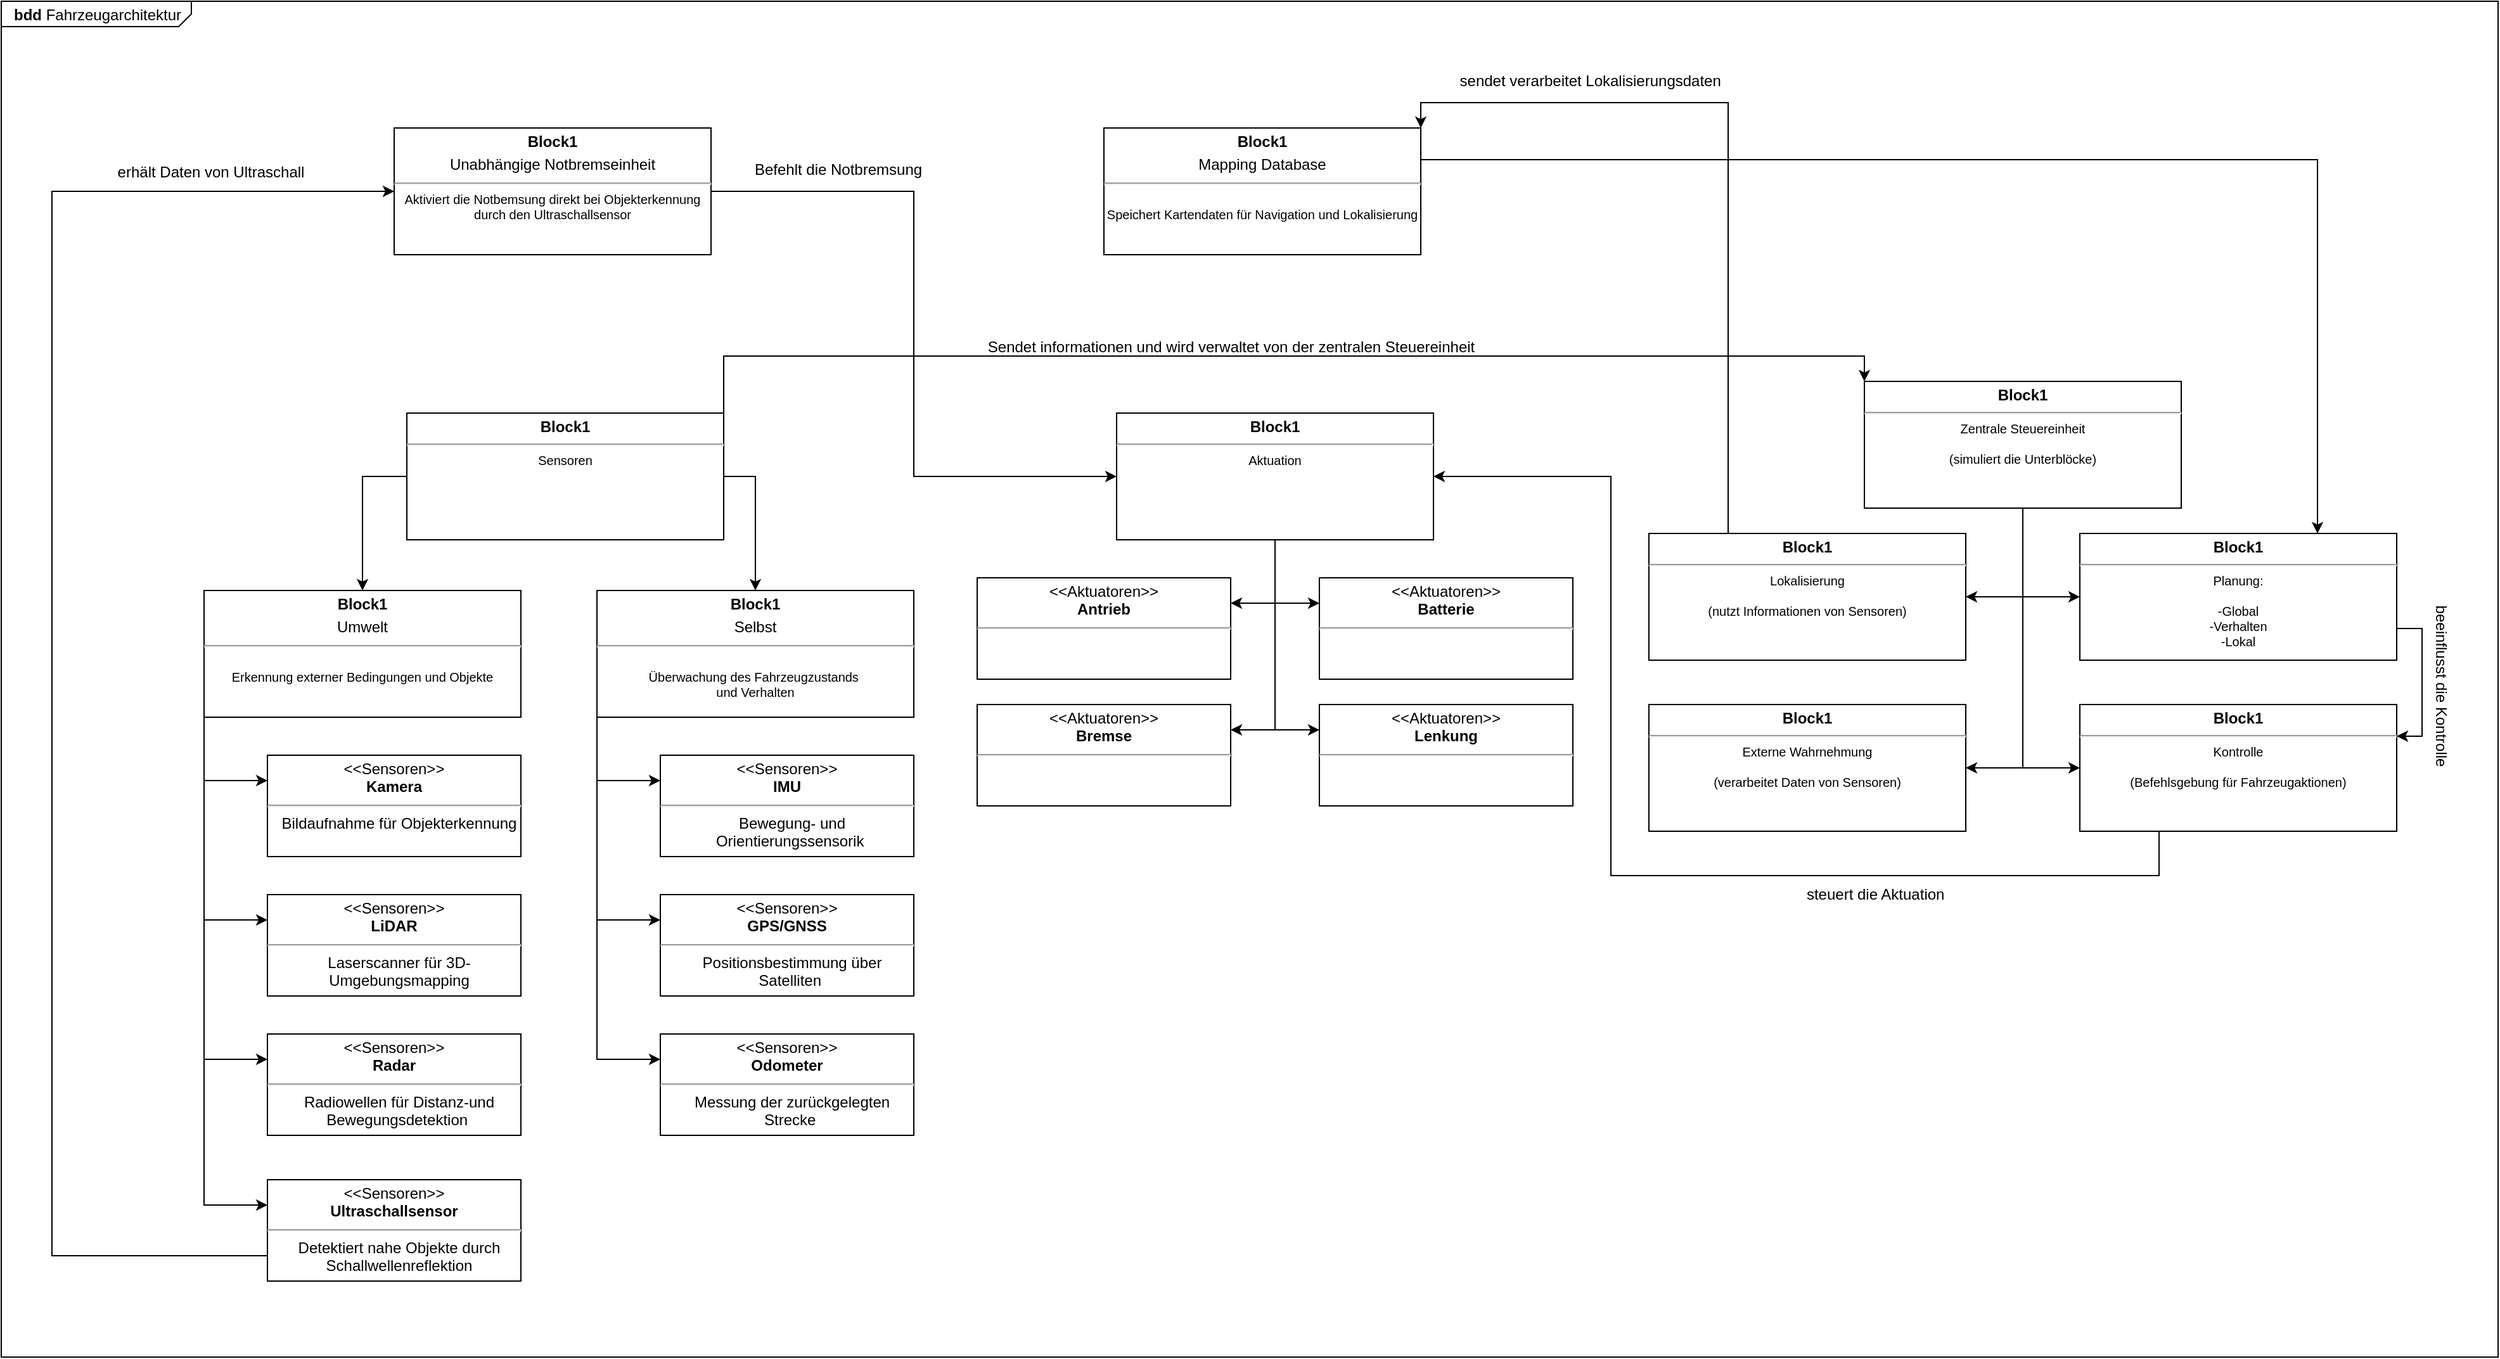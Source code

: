 <mxfile version="22.0.2" type="device">
  <diagram name="Seite-1" id="SFNpNc_GPeSLoSLg5a1m">
    <mxGraphModel dx="3379" dy="2381" grid="1" gridSize="10" guides="1" tooltips="1" connect="1" arrows="1" fold="1" page="1" pageScale="1" pageWidth="827" pageHeight="1169" math="0" shadow="0">
      <root>
        <mxCell id="0" />
        <mxCell id="1" parent="0" />
        <mxCell id="8gJjzuQxZDsccatCpBbz-8" value="&lt;p style=&quot;margin:0px;margin-top:4px;margin-left:10px;text-align:left;&quot;&gt;&lt;b&gt;bdd&lt;/b&gt;&amp;nbsp;Fahrzeugarchitektur&lt;/p&gt;" style="html=1;shape=mxgraph.sysml.package;labelX=150.2;align=left;spacingLeft=10;overflow=fill;recursiveResize=0;" vertex="1" parent="1">
          <mxGeometry x="-110" y="-470" width="1970" height="1070" as="geometry" />
        </mxCell>
        <mxCell id="rY-0M_vdPN1AG2mdfaWG-65" style="edgeStyle=orthogonalEdgeStyle;rounded=0;orthogonalLoop=1;jettySize=auto;html=1;exitX=1;exitY=0.5;exitDx=0;exitDy=0;" parent="1" source="rY-0M_vdPN1AG2mdfaWG-67" target="rY-0M_vdPN1AG2mdfaWG-71" edge="1">
          <mxGeometry relative="1" as="geometry" />
        </mxCell>
        <mxCell id="rY-0M_vdPN1AG2mdfaWG-66" style="edgeStyle=orthogonalEdgeStyle;rounded=0;orthogonalLoop=1;jettySize=auto;html=1;exitX=0;exitY=0.5;exitDx=0;exitDy=0;" parent="1" source="rY-0M_vdPN1AG2mdfaWG-67" target="rY-0M_vdPN1AG2mdfaWG-75" edge="1">
          <mxGeometry relative="1" as="geometry" />
        </mxCell>
        <mxCell id="rY-0M_vdPN1AG2mdfaWG-115" style="edgeStyle=orthogonalEdgeStyle;rounded=0;orthogonalLoop=1;jettySize=auto;html=1;exitX=1;exitY=0;exitDx=0;exitDy=0;entryX=0;entryY=0;entryDx=0;entryDy=0;" parent="1" source="rY-0M_vdPN1AG2mdfaWG-67" target="rY-0M_vdPN1AG2mdfaWG-107" edge="1">
          <mxGeometry relative="1" as="geometry" />
        </mxCell>
        <mxCell id="rY-0M_vdPN1AG2mdfaWG-67" value="&lt;p style=&quot;margin:0px;margin-top:4px;text-align:center;&quot;&gt;&lt;b&gt;Block1&lt;/b&gt;&lt;/p&gt;&lt;hr&gt;&lt;p style=&quot;font-size:10px;margin:0px;text-align:center;&quot;&gt;Sensoren&lt;/p&gt;" style="shape=rect;html=1;overflow=fill;whiteSpace=wrap;" parent="1" vertex="1">
          <mxGeometry x="210" y="-145" width="250" height="100" as="geometry" />
        </mxCell>
        <mxCell id="rY-0M_vdPN1AG2mdfaWG-68" style="edgeStyle=orthogonalEdgeStyle;rounded=0;orthogonalLoop=1;jettySize=auto;html=1;exitX=0;exitY=1;exitDx=0;exitDy=0;entryX=0;entryY=0.25;entryDx=0;entryDy=0;" parent="1" source="rY-0M_vdPN1AG2mdfaWG-71" target="rY-0M_vdPN1AG2mdfaWG-87" edge="1">
          <mxGeometry relative="1" as="geometry" />
        </mxCell>
        <mxCell id="rY-0M_vdPN1AG2mdfaWG-69" style="edgeStyle=orthogonalEdgeStyle;rounded=0;orthogonalLoop=1;jettySize=auto;html=1;exitX=0;exitY=1;exitDx=0;exitDy=0;entryX=0;entryY=0.25;entryDx=0;entryDy=0;" parent="1" source="rY-0M_vdPN1AG2mdfaWG-71" target="rY-0M_vdPN1AG2mdfaWG-88" edge="1">
          <mxGeometry relative="1" as="geometry" />
        </mxCell>
        <mxCell id="rY-0M_vdPN1AG2mdfaWG-70" style="edgeStyle=orthogonalEdgeStyle;rounded=0;orthogonalLoop=1;jettySize=auto;html=1;exitX=0;exitY=1;exitDx=0;exitDy=0;entryX=0;entryY=0.25;entryDx=0;entryDy=0;" parent="1" source="rY-0M_vdPN1AG2mdfaWG-71" target="rY-0M_vdPN1AG2mdfaWG-89" edge="1">
          <mxGeometry relative="1" as="geometry" />
        </mxCell>
        <mxCell id="rY-0M_vdPN1AG2mdfaWG-71" value="&lt;p style=&quot;margin:0px;margin-top:4px;text-align:center;&quot;&gt;&lt;b&gt;Block1&lt;/b&gt;&lt;/p&gt;&lt;p style=&quot;margin:0px;margin-top:4px;text-align:center;&quot;&gt;Selbst&lt;/p&gt;&lt;hr&gt;&lt;p style=&quot;font-size:10px;margin:0px;text-align:center;&quot;&gt;&lt;br&gt;&lt;/p&gt;&lt;p style=&quot;font-size:10px;margin:0px;text-align:center;&quot;&gt;Überwachung des Fahrzeugzustands&amp;nbsp;&lt;/p&gt;&lt;p style=&quot;font-size:10px;margin:0px;text-align:center;&quot;&gt;und Verhalten&lt;/p&gt;&lt;p style=&quot;font-size:10px;margin:0px;text-align:center;&quot;&gt;&lt;br&gt;&lt;/p&gt;" style="shape=rect;html=1;overflow=fill;whiteSpace=wrap;" parent="1" vertex="1">
          <mxGeometry x="360" y="-5" width="250" height="100" as="geometry" />
        </mxCell>
        <mxCell id="rY-0M_vdPN1AG2mdfaWG-72" style="edgeStyle=orthogonalEdgeStyle;rounded=0;orthogonalLoop=1;jettySize=auto;html=1;exitX=0;exitY=1;exitDx=0;exitDy=0;entryX=0;entryY=0.25;entryDx=0;entryDy=0;" parent="1" source="rY-0M_vdPN1AG2mdfaWG-75" target="rY-0M_vdPN1AG2mdfaWG-90" edge="1">
          <mxGeometry relative="1" as="geometry" />
        </mxCell>
        <mxCell id="rY-0M_vdPN1AG2mdfaWG-73" style="edgeStyle=orthogonalEdgeStyle;rounded=0;orthogonalLoop=1;jettySize=auto;html=1;exitX=0;exitY=1;exitDx=0;exitDy=0;entryX=0;entryY=0.25;entryDx=0;entryDy=0;" parent="1" source="rY-0M_vdPN1AG2mdfaWG-75" target="rY-0M_vdPN1AG2mdfaWG-91" edge="1">
          <mxGeometry relative="1" as="geometry" />
        </mxCell>
        <mxCell id="rY-0M_vdPN1AG2mdfaWG-74" style="edgeStyle=orthogonalEdgeStyle;rounded=0;orthogonalLoop=1;jettySize=auto;html=1;exitX=0;exitY=1;exitDx=0;exitDy=0;entryX=0;entryY=0.25;entryDx=0;entryDy=0;" parent="1" source="rY-0M_vdPN1AG2mdfaWG-75" target="rY-0M_vdPN1AG2mdfaWG-92" edge="1">
          <mxGeometry relative="1" as="geometry" />
        </mxCell>
        <mxCell id="8gJjzuQxZDsccatCpBbz-3" style="edgeStyle=orthogonalEdgeStyle;rounded=0;orthogonalLoop=1;jettySize=auto;html=1;exitX=0;exitY=1;exitDx=0;exitDy=0;entryX=0;entryY=0.25;entryDx=0;entryDy=0;" edge="1" parent="1" source="rY-0M_vdPN1AG2mdfaWG-75" target="8gJjzuQxZDsccatCpBbz-2">
          <mxGeometry relative="1" as="geometry" />
        </mxCell>
        <mxCell id="rY-0M_vdPN1AG2mdfaWG-75" value="&lt;p style=&quot;margin:0px;margin-top:4px;text-align:center;&quot;&gt;&lt;b&gt;Block1&lt;/b&gt;&lt;/p&gt;&lt;p style=&quot;margin:0px;margin-top:4px;text-align:center;&quot;&gt;Umwelt&lt;/p&gt;&lt;hr&gt;&lt;p style=&quot;font-size:10px;margin:0px;text-align:center;&quot;&gt;&lt;br&gt;&lt;/p&gt;&lt;p style=&quot;font-size:10px;margin:0px;text-align:center;&quot;&gt;Erkennung externer Bedingungen und Objekte&lt;/p&gt;" style="shape=rect;html=1;overflow=fill;whiteSpace=wrap;" parent="1" vertex="1">
          <mxGeometry x="50" y="-5" width="250" height="100" as="geometry" />
        </mxCell>
        <mxCell id="rY-0M_vdPN1AG2mdfaWG-77" style="edgeStyle=orthogonalEdgeStyle;rounded=0;orthogonalLoop=1;jettySize=auto;html=1;exitX=0.5;exitY=1;exitDx=0;exitDy=0;entryX=0;entryY=0.25;entryDx=0;entryDy=0;" parent="1" source="rY-0M_vdPN1AG2mdfaWG-81" target="rY-0M_vdPN1AG2mdfaWG-96" edge="1">
          <mxGeometry relative="1" as="geometry" />
        </mxCell>
        <mxCell id="rY-0M_vdPN1AG2mdfaWG-78" style="edgeStyle=orthogonalEdgeStyle;rounded=0;orthogonalLoop=1;jettySize=auto;html=1;exitX=0.5;exitY=1;exitDx=0;exitDy=0;entryX=0;entryY=0.25;entryDx=0;entryDy=0;" parent="1" source="rY-0M_vdPN1AG2mdfaWG-81" target="rY-0M_vdPN1AG2mdfaWG-94" edge="1">
          <mxGeometry relative="1" as="geometry" />
        </mxCell>
        <mxCell id="rY-0M_vdPN1AG2mdfaWG-79" style="edgeStyle=orthogonalEdgeStyle;rounded=0;orthogonalLoop=1;jettySize=auto;html=1;exitX=0.5;exitY=1;exitDx=0;exitDy=0;entryX=1;entryY=0.25;entryDx=0;entryDy=0;" parent="1" source="rY-0M_vdPN1AG2mdfaWG-81" target="rY-0M_vdPN1AG2mdfaWG-93" edge="1">
          <mxGeometry relative="1" as="geometry" />
        </mxCell>
        <mxCell id="rY-0M_vdPN1AG2mdfaWG-80" style="edgeStyle=orthogonalEdgeStyle;rounded=0;orthogonalLoop=1;jettySize=auto;html=1;exitX=0.5;exitY=1;exitDx=0;exitDy=0;entryX=1;entryY=0.25;entryDx=0;entryDy=0;" parent="1" source="rY-0M_vdPN1AG2mdfaWG-81" target="rY-0M_vdPN1AG2mdfaWG-95" edge="1">
          <mxGeometry relative="1" as="geometry" />
        </mxCell>
        <mxCell id="rY-0M_vdPN1AG2mdfaWG-81" value="&lt;p style=&quot;margin:0px;margin-top:4px;text-align:center;&quot;&gt;&lt;b&gt;Block1&lt;/b&gt;&lt;/p&gt;&lt;hr&gt;&lt;p style=&quot;font-size:10px;margin:0px;text-align:center;&quot;&gt;Aktuation&lt;/p&gt;" style="shape=rect;html=1;overflow=fill;whiteSpace=wrap;" parent="1" vertex="1">
          <mxGeometry x="770" y="-145" width="250" height="100" as="geometry" />
        </mxCell>
        <mxCell id="rY-0M_vdPN1AG2mdfaWG-119" style="edgeStyle=orthogonalEdgeStyle;rounded=0;orthogonalLoop=1;jettySize=auto;html=1;exitX=1;exitY=0.25;exitDx=0;exitDy=0;entryX=0.75;entryY=0;entryDx=0;entryDy=0;" parent="1" source="rY-0M_vdPN1AG2mdfaWG-86" target="rY-0M_vdPN1AG2mdfaWG-99" edge="1">
          <mxGeometry relative="1" as="geometry" />
        </mxCell>
        <mxCell id="rY-0M_vdPN1AG2mdfaWG-86" value="&lt;p style=&quot;margin:0px;margin-top:4px;text-align:center;&quot;&gt;&lt;b&gt;Block1&lt;/b&gt;&lt;/p&gt;&lt;p style=&quot;margin:0px;margin-top:4px;text-align:center;&quot;&gt;Mapping Database&lt;/p&gt;&lt;hr&gt;&lt;p style=&quot;font-size:10px;margin:0px;text-align:center;&quot;&gt;&lt;br&gt;&lt;/p&gt;&lt;p style=&quot;font-size:10px;margin:0px;text-align:center;&quot;&gt;Speichert Kartendaten für Navigation und Lokalisierung&lt;/p&gt;" style="shape=rect;html=1;overflow=fill;whiteSpace=wrap;" parent="1" vertex="1">
          <mxGeometry x="760" y="-370" width="250" height="100" as="geometry" />
        </mxCell>
        <mxCell id="rY-0M_vdPN1AG2mdfaWG-87" value="&lt;p style=&quot;margin:0px;margin-top:4px;text-align:center;&quot;&gt;&amp;lt;&amp;lt;Sensoren&amp;gt;&amp;gt;&lt;br&gt;&lt;b&gt;IMU&lt;/b&gt;&lt;/p&gt;&lt;hr&gt;&lt;p style=&quot;margin:0px;margin-left:8px;text-align:center;&quot;&gt;Bewegung- und Orientierungssensorik&amp;nbsp;&lt;/p&gt;" style="shape=rect;html=1;overflow=fill;whiteSpace=wrap;align=center;" parent="1" vertex="1">
          <mxGeometry x="410" y="125" width="200" height="80" as="geometry" />
        </mxCell>
        <mxCell id="rY-0M_vdPN1AG2mdfaWG-88" value="&lt;p style=&quot;margin:0px;margin-top:4px;text-align:center;&quot;&gt;&amp;lt;&amp;lt;Sensoren&amp;gt;&amp;gt;&lt;br&gt;&lt;b&gt;GPS/GNSS&lt;/b&gt;&lt;/p&gt;&lt;hr&gt;&lt;p style=&quot;margin:0px;margin-left:8px;text-align:center;&quot;&gt;Positionsbestimmung über Satelliten&amp;nbsp;&lt;/p&gt;" style="shape=rect;html=1;overflow=fill;whiteSpace=wrap;align=center;" parent="1" vertex="1">
          <mxGeometry x="410" y="235" width="200" height="80" as="geometry" />
        </mxCell>
        <mxCell id="rY-0M_vdPN1AG2mdfaWG-89" value="&lt;p style=&quot;margin:0px;margin-top:4px;text-align:center;&quot;&gt;&amp;lt;&amp;lt;Sensoren&amp;gt;&amp;gt;&lt;br&gt;&lt;b&gt;Odometer&lt;/b&gt;&lt;/p&gt;&lt;hr&gt;&lt;p style=&quot;margin:0px;margin-left:8px;text-align:center;&quot;&gt;Messung der zurückgelegten Strecke&amp;nbsp;&lt;/p&gt;" style="shape=rect;html=1;overflow=fill;whiteSpace=wrap;align=center;" parent="1" vertex="1">
          <mxGeometry x="410" y="345" width="200" height="80" as="geometry" />
        </mxCell>
        <mxCell id="rY-0M_vdPN1AG2mdfaWG-90" value="&lt;p style=&quot;margin:0px;margin-top:4px;text-align:center;&quot;&gt;&amp;lt;&amp;lt;Sensoren&amp;gt;&amp;gt;&lt;br&gt;&lt;b&gt;Radar&lt;/b&gt;&lt;/p&gt;&lt;hr&gt;&lt;p style=&quot;margin:0px;margin-left:8px;text-align:center;&quot;&gt;Radiowellen für Distanz-und Bewegungsdetektion&amp;nbsp;&lt;/p&gt;" style="shape=rect;html=1;overflow=fill;whiteSpace=wrap;align=center;" parent="1" vertex="1">
          <mxGeometry x="100" y="345" width="200" height="80" as="geometry" />
        </mxCell>
        <mxCell id="rY-0M_vdPN1AG2mdfaWG-91" value="&lt;p style=&quot;margin:0px;margin-top:4px;text-align:center;&quot;&gt;&amp;lt;&amp;lt;Sensoren&amp;gt;&amp;gt;&lt;br&gt;&lt;b&gt;LiDAR&lt;/b&gt;&lt;/p&gt;&lt;hr&gt;&lt;p style=&quot;margin:0px;margin-left:8px;text-align:center;&quot;&gt;Laserscanner für 3D-Umgebungsmapping&lt;/p&gt;" style="shape=rect;html=1;overflow=fill;whiteSpace=wrap;align=center;" parent="1" vertex="1">
          <mxGeometry x="100" y="235" width="200" height="80" as="geometry" />
        </mxCell>
        <mxCell id="rY-0M_vdPN1AG2mdfaWG-92" value="&lt;p style=&quot;margin:0px;margin-top:4px;text-align:center;&quot;&gt;&amp;lt;&amp;lt;Sensoren&amp;gt;&amp;gt;&lt;br&gt;&lt;b&gt;Kamera&lt;/b&gt;&lt;/p&gt;&lt;hr&gt;&lt;p style=&quot;margin:0px;margin-left:8px;text-align:center;&quot;&gt;Bildaufnahme für Objekterkennung&lt;/p&gt;&lt;p style=&quot;margin:0px;margin-left:8px;text-align:left;&quot;&gt;&lt;br&gt;&lt;/p&gt;" style="shape=rect;html=1;overflow=fill;whiteSpace=wrap;align=center;" parent="1" vertex="1">
          <mxGeometry x="100" y="125" width="200" height="80" as="geometry" />
        </mxCell>
        <mxCell id="rY-0M_vdPN1AG2mdfaWG-93" value="&lt;p style=&quot;margin:0px;margin-top:4px;text-align:center;&quot;&gt;&amp;lt;&amp;lt;Aktuatoren&amp;gt;&amp;gt;&lt;br&gt;&lt;b&gt;Antrieb&lt;/b&gt;&lt;/p&gt;&lt;hr&gt;&lt;p style=&quot;margin:0px;margin-left:8px;text-align:center;&quot;&gt;&lt;br&gt;&lt;/p&gt;" style="shape=rect;html=1;overflow=fill;whiteSpace=wrap;align=center;" parent="1" vertex="1">
          <mxGeometry x="660" y="-15" width="200" height="80" as="geometry" />
        </mxCell>
        <mxCell id="rY-0M_vdPN1AG2mdfaWG-94" value="&lt;p style=&quot;margin:0px;margin-top:4px;text-align:center;&quot;&gt;&amp;lt;&amp;lt;Aktuatoren&amp;gt;&amp;gt;&lt;br&gt;&lt;b&gt;Batterie&lt;/b&gt;&lt;/p&gt;&lt;hr&gt;&lt;p style=&quot;margin:0px;margin-left:8px;text-align:center;&quot;&gt;&lt;br&gt;&lt;/p&gt;" style="shape=rect;html=1;overflow=fill;whiteSpace=wrap;align=center;" parent="1" vertex="1">
          <mxGeometry x="930" y="-15" width="200" height="80" as="geometry" />
        </mxCell>
        <mxCell id="rY-0M_vdPN1AG2mdfaWG-95" value="&lt;p style=&quot;margin:0px;margin-top:4px;text-align:center;&quot;&gt;&amp;lt;&amp;lt;Aktuatoren&amp;gt;&amp;gt;&lt;br&gt;&lt;b&gt;Bremse&lt;/b&gt;&lt;/p&gt;&lt;hr&gt;&lt;p style=&quot;margin:0px;margin-left:8px;text-align:center;&quot;&gt;&lt;br&gt;&lt;/p&gt;" style="shape=rect;html=1;overflow=fill;whiteSpace=wrap;align=center;" parent="1" vertex="1">
          <mxGeometry x="660" y="85" width="200" height="80" as="geometry" />
        </mxCell>
        <mxCell id="rY-0M_vdPN1AG2mdfaWG-96" value="&lt;p style=&quot;margin:0px;margin-top:4px;text-align:center;&quot;&gt;&amp;lt;&amp;lt;Aktuatoren&amp;gt;&amp;gt;&lt;br&gt;&lt;b&gt;Lenkung&lt;/b&gt;&lt;/p&gt;&lt;hr&gt;&lt;p style=&quot;margin:0px;margin-left:8px;text-align:center;&quot;&gt;&lt;br&gt;&lt;/p&gt;" style="shape=rect;html=1;overflow=fill;whiteSpace=wrap;align=center;" parent="1" vertex="1">
          <mxGeometry x="930" y="85" width="200" height="80" as="geometry" />
        </mxCell>
        <mxCell id="rY-0M_vdPN1AG2mdfaWG-122" style="edgeStyle=orthogonalEdgeStyle;rounded=0;orthogonalLoop=1;jettySize=auto;html=1;exitX=0.25;exitY=1;exitDx=0;exitDy=0;entryX=1;entryY=0.5;entryDx=0;entryDy=0;" parent="1" source="rY-0M_vdPN1AG2mdfaWG-98" target="rY-0M_vdPN1AG2mdfaWG-81" edge="1">
          <mxGeometry relative="1" as="geometry">
            <Array as="points">
              <mxPoint x="1593" y="220" />
              <mxPoint x="1160" y="220" />
              <mxPoint x="1160" y="-95" />
            </Array>
          </mxGeometry>
        </mxCell>
        <mxCell id="rY-0M_vdPN1AG2mdfaWG-98" value="&lt;p style=&quot;margin:0px;margin-top:4px;text-align:center;&quot;&gt;&lt;b&gt;Block1&lt;/b&gt;&lt;/p&gt;&lt;hr&gt;&lt;p style=&quot;font-size:10px;margin:0px;text-align:center;&quot;&gt;Kontrolle&lt;/p&gt;&lt;p style=&quot;font-size:10px;margin:0px;text-align:center;&quot;&gt;&lt;br&gt;&lt;/p&gt;&lt;p style=&quot;font-size:10px;margin:0px;text-align:center;&quot;&gt;(Befehlsgebung für Fahrzeugaktionen)&lt;br&gt;&lt;/p&gt;" style="shape=rect;html=1;overflow=fill;whiteSpace=wrap;" parent="1" vertex="1">
          <mxGeometry x="1530" y="85" width="250" height="100" as="geometry" />
        </mxCell>
        <mxCell id="rY-0M_vdPN1AG2mdfaWG-120" style="edgeStyle=orthogonalEdgeStyle;rounded=0;orthogonalLoop=1;jettySize=auto;html=1;exitX=1;exitY=0.75;exitDx=0;exitDy=0;entryX=1;entryY=0.25;entryDx=0;entryDy=0;" parent="1" source="rY-0M_vdPN1AG2mdfaWG-99" target="rY-0M_vdPN1AG2mdfaWG-98" edge="1">
          <mxGeometry relative="1" as="geometry" />
        </mxCell>
        <mxCell id="rY-0M_vdPN1AG2mdfaWG-99" value="&lt;p style=&quot;margin:0px;margin-top:4px;text-align:center;&quot;&gt;&lt;b&gt;Block1&lt;/b&gt;&lt;/p&gt;&lt;hr&gt;&lt;p style=&quot;font-size:10px;margin:0px;text-align:center;&quot;&gt;Planung:&lt;/p&gt;&lt;p style=&quot;font-size:10px;margin:0px;text-align:center;&quot;&gt;&lt;br&gt;&lt;/p&gt;&lt;p style=&quot;font-size:10px;margin:0px;text-align:center;&quot;&gt;-Global&lt;/p&gt;&lt;p style=&quot;font-size:10px;margin:0px;text-align:center;&quot;&gt;-Verhalten&lt;/p&gt;&lt;p style=&quot;font-size:10px;margin:0px;text-align:center;&quot;&gt;-Lokal&lt;/p&gt;" style="shape=rect;html=1;overflow=fill;whiteSpace=wrap;" parent="1" vertex="1">
          <mxGeometry x="1530" y="-50" width="250" height="100" as="geometry" />
        </mxCell>
        <mxCell id="rY-0M_vdPN1AG2mdfaWG-117" style="edgeStyle=orthogonalEdgeStyle;rounded=0;orthogonalLoop=1;jettySize=auto;html=1;exitX=0.25;exitY=0;exitDx=0;exitDy=0;entryX=1;entryY=0;entryDx=0;entryDy=0;" parent="1" source="rY-0M_vdPN1AG2mdfaWG-101" target="rY-0M_vdPN1AG2mdfaWG-86" edge="1">
          <mxGeometry relative="1" as="geometry" />
        </mxCell>
        <mxCell id="rY-0M_vdPN1AG2mdfaWG-101" value="&lt;p style=&quot;margin:0px;margin-top:4px;text-align:center;&quot;&gt;&lt;b&gt;Block1&lt;/b&gt;&lt;/p&gt;&lt;hr&gt;&lt;p style=&quot;font-size:10px;margin:0px;text-align:center;&quot;&gt;Lokalisierung&lt;/p&gt;&lt;p style=&quot;font-size:10px;margin:0px;text-align:center;&quot;&gt;&lt;br&gt;&lt;/p&gt;&lt;p style=&quot;font-size:10px;margin:0px;text-align:center;&quot;&gt;(nutzt Informationen von Sensoren)&lt;/p&gt;" style="shape=rect;html=1;overflow=fill;whiteSpace=wrap;" parent="1" vertex="1">
          <mxGeometry x="1190" y="-50" width="250" height="100" as="geometry" />
        </mxCell>
        <mxCell id="rY-0M_vdPN1AG2mdfaWG-102" style="edgeStyle=orthogonalEdgeStyle;rounded=0;orthogonalLoop=1;jettySize=auto;html=1;exitX=0.5;exitY=1;exitDx=0;exitDy=0;entryX=0;entryY=0.5;entryDx=0;entryDy=0;" parent="1" source="rY-0M_vdPN1AG2mdfaWG-107" target="rY-0M_vdPN1AG2mdfaWG-98" edge="1">
          <mxGeometry relative="1" as="geometry" />
        </mxCell>
        <mxCell id="rY-0M_vdPN1AG2mdfaWG-104" style="edgeStyle=orthogonalEdgeStyle;rounded=0;orthogonalLoop=1;jettySize=auto;html=1;exitX=0.5;exitY=1;exitDx=0;exitDy=0;entryX=0;entryY=0.5;entryDx=0;entryDy=0;" parent="1" source="rY-0M_vdPN1AG2mdfaWG-107" target="rY-0M_vdPN1AG2mdfaWG-99" edge="1">
          <mxGeometry relative="1" as="geometry" />
        </mxCell>
        <mxCell id="rY-0M_vdPN1AG2mdfaWG-105" style="edgeStyle=orthogonalEdgeStyle;rounded=0;orthogonalLoop=1;jettySize=auto;html=1;exitX=0.5;exitY=1;exitDx=0;exitDy=0;entryX=1;entryY=0.5;entryDx=0;entryDy=0;" parent="1" source="rY-0M_vdPN1AG2mdfaWG-107" target="rY-0M_vdPN1AG2mdfaWG-101" edge="1">
          <mxGeometry relative="1" as="geometry" />
        </mxCell>
        <mxCell id="rY-0M_vdPN1AG2mdfaWG-124" style="edgeStyle=orthogonalEdgeStyle;rounded=0;orthogonalLoop=1;jettySize=auto;html=1;exitX=0.5;exitY=1;exitDx=0;exitDy=0;entryX=1;entryY=0.5;entryDx=0;entryDy=0;" parent="1" source="rY-0M_vdPN1AG2mdfaWG-107" target="rY-0M_vdPN1AG2mdfaWG-108" edge="1">
          <mxGeometry relative="1" as="geometry" />
        </mxCell>
        <mxCell id="rY-0M_vdPN1AG2mdfaWG-107" value="&lt;p style=&quot;margin:0px;margin-top:4px;text-align:center;&quot;&gt;&lt;b&gt;Block1&lt;/b&gt;&lt;/p&gt;&lt;hr&gt;&lt;p style=&quot;font-size:10px;margin:0px;text-align:center;&quot;&gt;Zentrale Steuereinheit&lt;/p&gt;&lt;p style=&quot;font-size:10px;margin:0px;text-align:center;&quot;&gt;&lt;br&gt;&lt;/p&gt;&lt;p style=&quot;font-size:10px;margin:0px;text-align:center;&quot;&gt;(simuliert die Unterblöcke)&lt;/p&gt;" style="shape=rect;html=1;overflow=fill;whiteSpace=wrap;" parent="1" vertex="1">
          <mxGeometry x="1360" y="-170" width="250" height="100" as="geometry" />
        </mxCell>
        <mxCell id="rY-0M_vdPN1AG2mdfaWG-108" value="&lt;p style=&quot;margin:0px;margin-top:4px;text-align:center;&quot;&gt;&lt;b&gt;Block1&lt;/b&gt;&lt;/p&gt;&lt;hr&gt;&lt;p style=&quot;font-size:10px;margin:0px;text-align:center;&quot;&gt;Externe Wahrnehmung&lt;/p&gt;&lt;p style=&quot;font-size:10px;margin:0px;text-align:center;&quot;&gt;&lt;br&gt;&lt;/p&gt;&lt;p style=&quot;font-size:10px;margin:0px;text-align:center;&quot;&gt;(verarbeitet Daten von Sensoren)&lt;/p&gt;" style="shape=rect;html=1;overflow=fill;whiteSpace=wrap;" parent="1" vertex="1">
          <mxGeometry x="1190" y="85" width="250" height="100" as="geometry" />
        </mxCell>
        <mxCell id="rY-0M_vdPN1AG2mdfaWG-114" value="Sendet informationen und wird verwaltet von der zentralen Steuereinheit" style="text;html=1;align=center;verticalAlign=middle;resizable=0;points=[];autosize=1;strokeColor=none;fillColor=none;" parent="1" vertex="1">
          <mxGeometry x="655" y="-212" width="410" height="30" as="geometry" />
        </mxCell>
        <mxCell id="rY-0M_vdPN1AG2mdfaWG-118" value="sendet verarbeitet Lokalisierungsdaten&amp;nbsp;&lt;br&gt;" style="text;html=1;align=center;verticalAlign=middle;resizable=0;points=[];autosize=1;strokeColor=none;fillColor=none;" parent="1" vertex="1">
          <mxGeometry x="1030" y="-422" width="230" height="30" as="geometry" />
        </mxCell>
        <mxCell id="rY-0M_vdPN1AG2mdfaWG-121" value="beeinflusst die Kontrolle" style="text;html=1;align=center;verticalAlign=middle;resizable=0;points=[];autosize=1;strokeColor=none;fillColor=none;rotation=90;" parent="1" vertex="1">
          <mxGeometry x="1740" y="55" width="150" height="30" as="geometry" />
        </mxCell>
        <mxCell id="rY-0M_vdPN1AG2mdfaWG-123" value="steuert die Aktuation&amp;nbsp;&lt;br&gt;" style="text;html=1;align=center;verticalAlign=middle;resizable=0;points=[];autosize=1;strokeColor=none;fillColor=none;" parent="1" vertex="1">
          <mxGeometry x="1300" y="220" width="140" height="30" as="geometry" />
        </mxCell>
        <mxCell id="8gJjzuQxZDsccatCpBbz-5" style="edgeStyle=orthogonalEdgeStyle;rounded=0;orthogonalLoop=1;jettySize=auto;html=1;exitX=1;exitY=0.5;exitDx=0;exitDy=0;entryX=0;entryY=0.5;entryDx=0;entryDy=0;" edge="1" parent="1" source="8gJjzuQxZDsccatCpBbz-1" target="rY-0M_vdPN1AG2mdfaWG-81">
          <mxGeometry relative="1" as="geometry" />
        </mxCell>
        <mxCell id="8gJjzuQxZDsccatCpBbz-1" value="&lt;p style=&quot;margin:0px;margin-top:4px;text-align:center;&quot;&gt;&lt;b&gt;Block1&lt;/b&gt;&lt;/p&gt;&lt;p style=&quot;margin:0px;margin-top:4px;text-align:center;&quot;&gt;Unabhängige Notbremseinheit&lt;br&gt;&lt;/p&gt;&lt;hr&gt;&lt;p style=&quot;font-size:10px;margin:0px;text-align:center;&quot;&gt;Aktiviert die Notbemsung direkt bei Objekterkennung durch den Ultraschallsensor&lt;/p&gt;" style="shape=rect;html=1;overflow=fill;whiteSpace=wrap;" vertex="1" parent="1">
          <mxGeometry x="200" y="-370" width="250" height="100" as="geometry" />
        </mxCell>
        <mxCell id="8gJjzuQxZDsccatCpBbz-4" style="edgeStyle=orthogonalEdgeStyle;rounded=0;orthogonalLoop=1;jettySize=auto;html=1;exitX=0;exitY=0.75;exitDx=0;exitDy=0;entryX=0;entryY=0.5;entryDx=0;entryDy=0;" edge="1" parent="1" source="8gJjzuQxZDsccatCpBbz-2" target="8gJjzuQxZDsccatCpBbz-1">
          <mxGeometry relative="1" as="geometry">
            <Array as="points">
              <mxPoint x="-70" y="520" />
              <mxPoint x="-70" y="-320" />
            </Array>
          </mxGeometry>
        </mxCell>
        <mxCell id="8gJjzuQxZDsccatCpBbz-2" value="&lt;p style=&quot;margin:0px;margin-top:4px;text-align:center;&quot;&gt;&amp;lt;&amp;lt;Sensoren&amp;gt;&amp;gt;&lt;br&gt;&lt;b&gt;Ultraschallsensor&lt;/b&gt;&lt;/p&gt;&lt;hr&gt;&lt;p style=&quot;margin:0px;margin-left:8px;text-align:center;&quot;&gt;Detektiert nahe Objekte durch Schallwellenreflektion&lt;/p&gt;" style="shape=rect;html=1;overflow=fill;whiteSpace=wrap;align=center;" vertex="1" parent="1">
          <mxGeometry x="100" y="460" width="200" height="80" as="geometry" />
        </mxCell>
        <mxCell id="8gJjzuQxZDsccatCpBbz-6" value="erhält Daten von Ultraschall" style="text;html=1;align=center;verticalAlign=middle;resizable=0;points=[];autosize=1;strokeColor=none;fillColor=none;" vertex="1" parent="1">
          <mxGeometry x="-30" y="-350" width="170" height="30" as="geometry" />
        </mxCell>
        <mxCell id="8gJjzuQxZDsccatCpBbz-7" value="Befehlt die Notbremsung" style="text;html=1;align=center;verticalAlign=middle;resizable=0;points=[];autosize=1;strokeColor=none;fillColor=none;" vertex="1" parent="1">
          <mxGeometry x="470" y="-352" width="160" height="30" as="geometry" />
        </mxCell>
      </root>
    </mxGraphModel>
  </diagram>
</mxfile>
